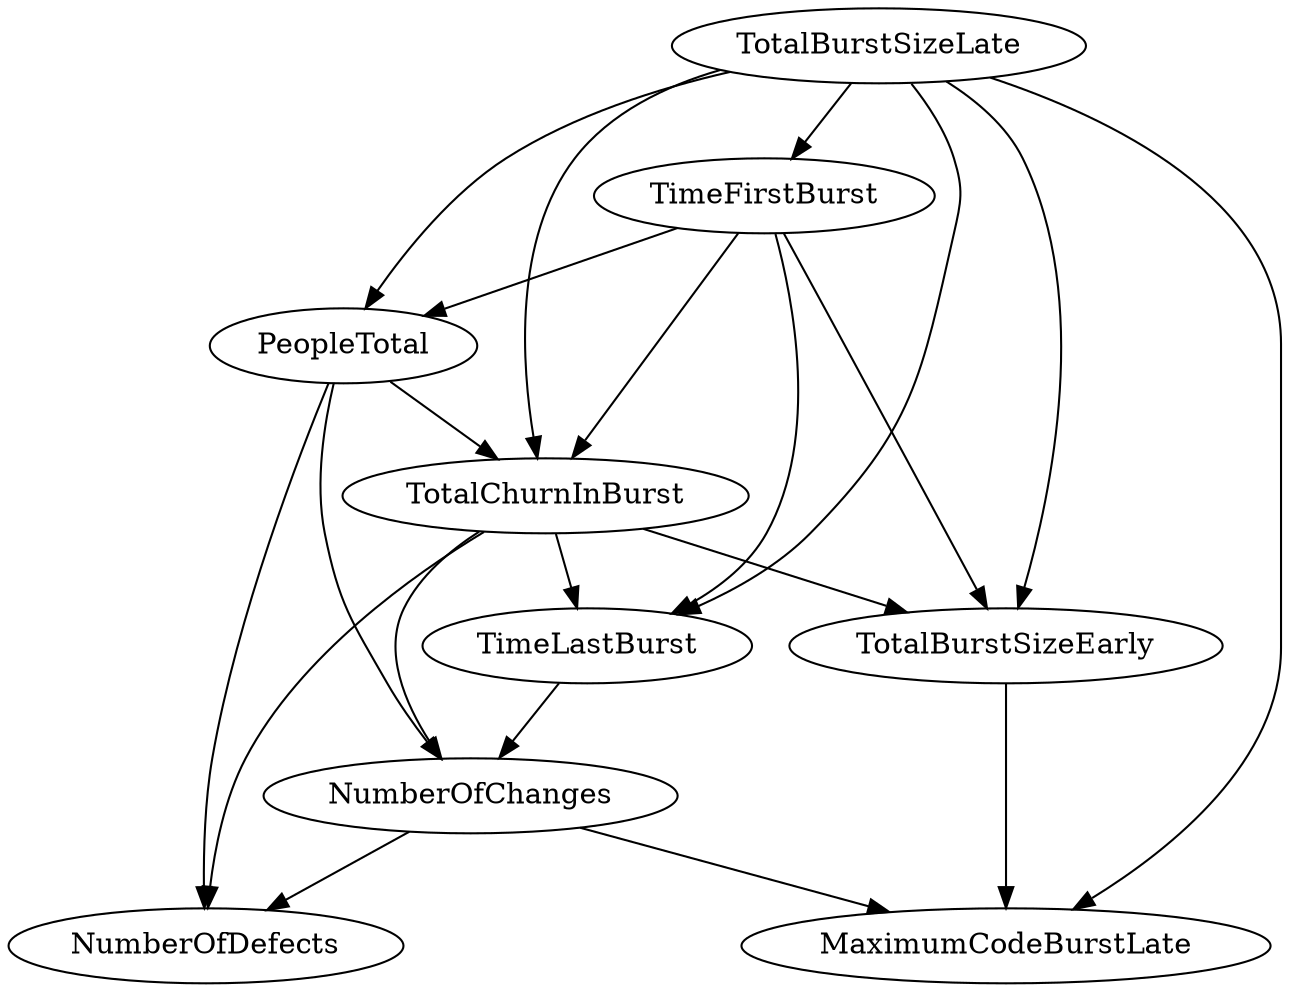 digraph {
   NumberOfDefects;
   NumberOfChanges;
   TotalBurstSizeEarly;
   TotalBurstSizeLate;
   TimeLastBurst;
   TimeFirstBurst;
   TotalChurnInBurst;
   MaximumCodeBurstLate;
   PeopleTotal;
   NumberOfChanges -> NumberOfDefects;
   NumberOfChanges -> MaximumCodeBurstLate;
   TotalBurstSizeEarly -> MaximumCodeBurstLate;
   TotalBurstSizeLate -> TotalBurstSizeEarly;
   TotalBurstSizeLate -> TimeLastBurst;
   TotalBurstSizeLate -> TimeFirstBurst;
   TotalBurstSizeLate -> TotalChurnInBurst;
   TotalBurstSizeLate -> MaximumCodeBurstLate;
   TotalBurstSizeLate -> PeopleTotal;
   TimeLastBurst -> NumberOfChanges;
   TimeFirstBurst -> TotalBurstSizeEarly;
   TimeFirstBurst -> TimeLastBurst;
   TimeFirstBurst -> TotalChurnInBurst;
   TimeFirstBurst -> PeopleTotal;
   TotalChurnInBurst -> NumberOfDefects;
   TotalChurnInBurst -> NumberOfChanges;
   TotalChurnInBurst -> TotalBurstSizeEarly;
   TotalChurnInBurst -> TimeLastBurst;
   PeopleTotal -> NumberOfDefects;
   PeopleTotal -> NumberOfChanges;
   PeopleTotal -> TotalChurnInBurst;
}

